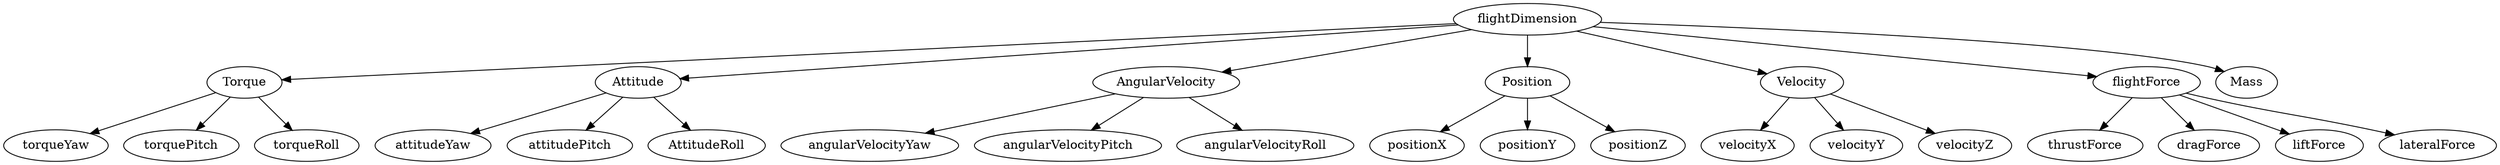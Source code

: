 
digraph g{

   flightDimension;

   flightDimension -> Torque;

   Torque -> torqueYaw;
   Torque -> torquePitch;
   Torque -> torqueRoll;

   flightDimension -> Attitude;

   Attitude -> attitudeYaw;
   Attitude -> attitudePitch;
   Attitude -> AttitudeRoll;

   flightDimension -> AngularVelocity;

   AngularVelocity -> angularVelocityYaw;
   AngularVelocity -> angularVelocityPitch;
   AngularVelocity -> angularVelocityRoll;
   
   flightDimension -> Position;

   Position -> positionX;
   Position -> positionY;
   Position -> positionZ;

   flightDimension -> Velocity;

   Velocity -> velocityX;
   Velocity -> velocityY;
   Velocity -> velocityZ;

   flightDimension -> flightForce;

   flightForce  -> thrustForce;
   flightForce  -> dragForce;
   flightForce  -> liftForce;
   flightForce  -> lateralForce;

   flightDimension -> Mass
   
}
